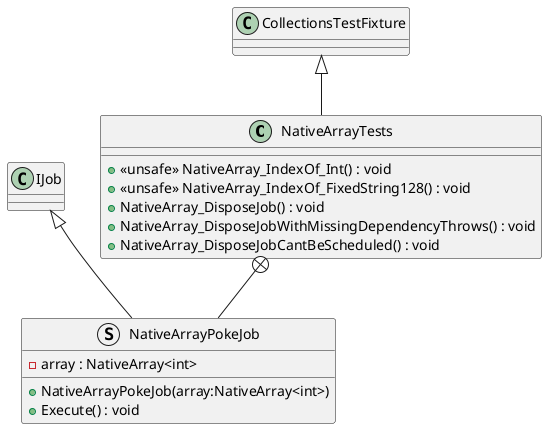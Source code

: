@startuml
class NativeArrayTests {
    + <<unsafe>> NativeArray_IndexOf_Int() : void
    + <<unsafe>> NativeArray_IndexOf_FixedString128() : void
    + NativeArray_DisposeJob() : void
    + NativeArray_DisposeJobWithMissingDependencyThrows() : void
    + NativeArray_DisposeJobCantBeScheduled() : void
}
struct NativeArrayPokeJob {
    - array : NativeArray<int>
    + NativeArrayPokeJob(array:NativeArray<int>)
    + Execute() : void
}
CollectionsTestFixture <|-- NativeArrayTests
NativeArrayTests +-- NativeArrayPokeJob
IJob <|-- NativeArrayPokeJob
@enduml
